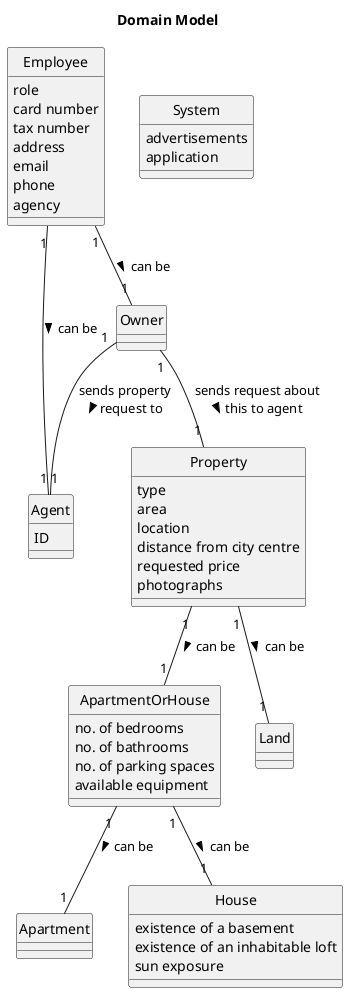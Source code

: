 @startuml
skinparam monochrome true
skinparam packageStyle rectangle
skinparam shadowing false
skinparam classAttributeIconSize 0
hide circle
'hide methods

title Domain Model

class Employee {
role
card number
tax number
address
email
phone
agency
___
}

class System {
advertisements
application
___
}

class Agent {
ID
___
}

class Owner {
___
}

class Property {
type
area
location
distance from city centre
requested price
photographs
___
}

class Apartment {
___
}

class House {
existence of a basement
existence of an inhabitable loft
sun exposure
___
}

class ApartmentOrHouse {
no. of bedrooms
no. of bathrooms
no. of parking spaces
available equipment
___
}

class Land{
}

Owner "1" -- "1" Agent : sends property\nrequest to >
Owner "1" -- "1" Property : sends request about\nthis to agent >


Property "1" -- "1" ApartmentOrHouse : can be >
Property "1" -- "1" Land : can be >

ApartmentOrHouse "1" -- "1" Apartment : can be >
ApartmentOrHouse "1" -- "1" House : can be >

Employee "1" -- "1" Agent : can be >
Employee "1" -- "1" Owner : can be >
@enduml